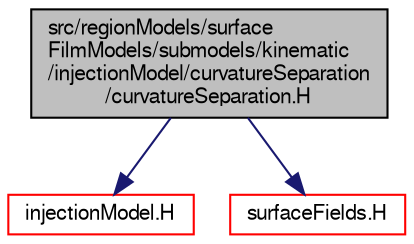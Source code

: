 digraph "src/regionModels/surfaceFilmModels/submodels/kinematic/injectionModel/curvatureSeparation/curvatureSeparation.H"
{
  bgcolor="transparent";
  edge [fontname="FreeSans",fontsize="10",labelfontname="FreeSans",labelfontsize="10"];
  node [fontname="FreeSans",fontsize="10",shape=record];
  Node0 [label="src/regionModels/surface\lFilmModels/submodels/kinematic\l/injectionModel/curvatureSeparation\l/curvatureSeparation.H",height=0.2,width=0.4,color="black", fillcolor="grey75", style="filled", fontcolor="black"];
  Node0 -> Node1 [color="midnightblue",fontsize="10",style="solid",fontname="FreeSans"];
  Node1 [label="injectionModel.H",height=0.2,width=0.4,color="red",URL="$a14273.html"];
  Node0 -> Node333 [color="midnightblue",fontsize="10",style="solid",fontname="FreeSans"];
  Node333 [label="surfaceFields.H",height=0.2,width=0.4,color="red",URL="$a02735.html",tooltip="Foam::surfaceFields. "];
}

